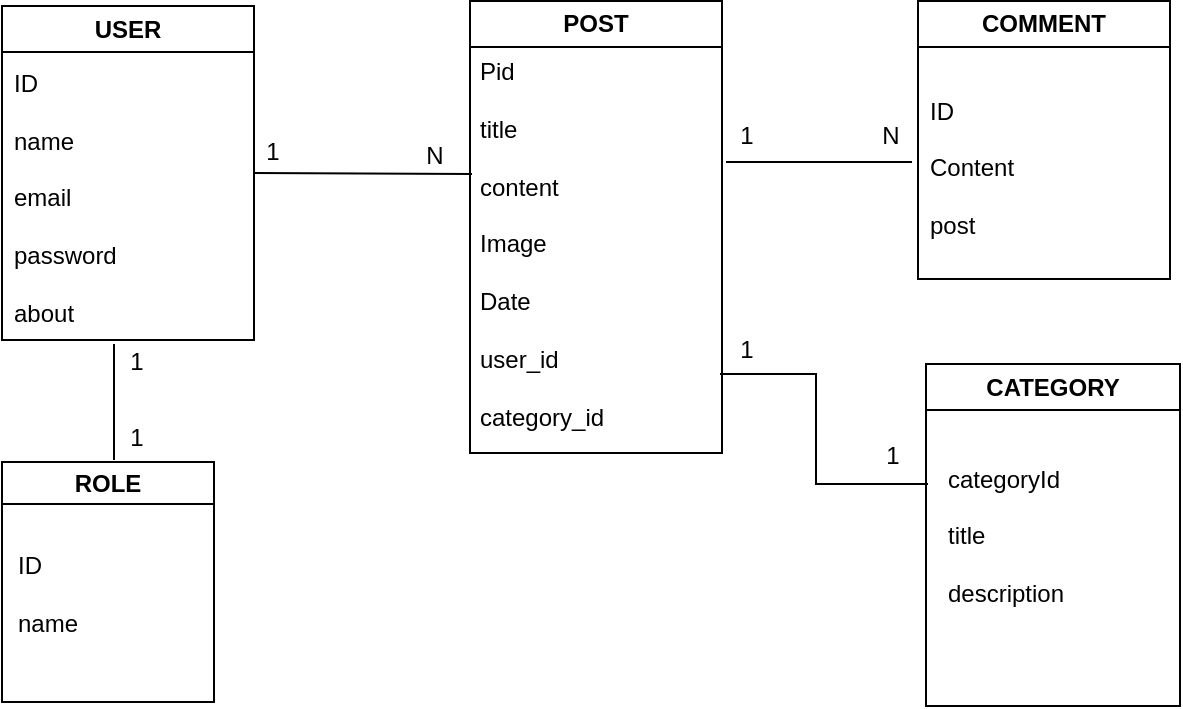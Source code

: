 <mxfile version="21.6.3" type="device">
  <diagram name="Page-1" id="f1OuYjSnACPb_h3K8NDx">
    <mxGraphModel dx="1378" dy="529" grid="0" gridSize="10" guides="1" tooltips="1" connect="1" arrows="1" fold="1" page="0" pageScale="1" pageWidth="1169" pageHeight="827" math="0" shadow="0">
      <root>
        <mxCell id="0" />
        <mxCell id="1" parent="0" />
        <mxCell id="ka6Hc5ll7OHJ95de7-Hj-1" value="USER" style="swimlane;whiteSpace=wrap;html=1;" vertex="1" parent="1">
          <mxGeometry x="-41" y="40" width="126" height="167" as="geometry" />
        </mxCell>
        <mxCell id="ka6Hc5ll7OHJ95de7-Hj-2" value="ID&lt;br&gt;&lt;br&gt;name&lt;br&gt;&lt;br&gt;email&lt;br&gt;&lt;br&gt;password&lt;br&gt;&lt;br&gt;about" style="text;html=1;strokeColor=none;fillColor=none;align=left;verticalAlign=middle;whiteSpace=wrap;rounded=0;" vertex="1" parent="ka6Hc5ll7OHJ95de7-Hj-1">
          <mxGeometry x="4" y="37" width="86" height="118" as="geometry" />
        </mxCell>
        <mxCell id="ka6Hc5ll7OHJ95de7-Hj-3" value="POST" style="swimlane;whiteSpace=wrap;html=1;" vertex="1" parent="1">
          <mxGeometry x="193" y="37.5" width="126" height="226" as="geometry" />
        </mxCell>
        <mxCell id="ka6Hc5ll7OHJ95de7-Hj-4" value="Pid&lt;br&gt;&lt;br&gt;title&lt;br&gt;&lt;br&gt;content&lt;br&gt;&lt;br&gt;Image&lt;br&gt;&lt;br&gt;Date&lt;br&gt;&lt;br&gt;user_id&lt;br&gt;&lt;br&gt;category_id" style="text;html=1;strokeColor=none;fillColor=none;align=left;verticalAlign=middle;whiteSpace=wrap;rounded=0;" vertex="1" parent="ka6Hc5ll7OHJ95de7-Hj-3">
          <mxGeometry x="3" y="27" width="92" height="189" as="geometry" />
        </mxCell>
        <mxCell id="ka6Hc5ll7OHJ95de7-Hj-5" value="COMMENT" style="swimlane;whiteSpace=wrap;html=1;" vertex="1" parent="1">
          <mxGeometry x="417" y="37.5" width="126" height="139" as="geometry" />
        </mxCell>
        <mxCell id="ka6Hc5ll7OHJ95de7-Hj-6" value="ID&lt;br&gt;&lt;br&gt;Content&lt;br&gt;&lt;br&gt;post&lt;br&gt;" style="text;html=1;strokeColor=none;fillColor=none;align=left;verticalAlign=middle;whiteSpace=wrap;rounded=0;" vertex="1" parent="ka6Hc5ll7OHJ95de7-Hj-5">
          <mxGeometry x="4" y="27" width="86" height="112" as="geometry" />
        </mxCell>
        <mxCell id="ka6Hc5ll7OHJ95de7-Hj-7" value="CATEGORY" style="swimlane;whiteSpace=wrap;html=1;" vertex="1" parent="1">
          <mxGeometry x="421" y="219" width="127" height="171" as="geometry" />
        </mxCell>
        <mxCell id="ka6Hc5ll7OHJ95de7-Hj-8" value="categoryId&lt;br&gt;&lt;br&gt;title&lt;br&gt;&lt;br&gt;description" style="text;html=1;strokeColor=none;fillColor=none;align=left;verticalAlign=middle;whiteSpace=wrap;rounded=0;" vertex="1" parent="ka6Hc5ll7OHJ95de7-Hj-7">
          <mxGeometry x="9" y="28" width="77" height="115" as="geometry" />
        </mxCell>
        <mxCell id="ka6Hc5ll7OHJ95de7-Hj-10" value="ROLE" style="swimlane;whiteSpace=wrap;html=1;startSize=21;" vertex="1" parent="1">
          <mxGeometry x="-41" y="268" width="106" height="120" as="geometry" />
        </mxCell>
        <mxCell id="ka6Hc5ll7OHJ95de7-Hj-11" value="ID&lt;br&gt;&lt;br&gt;name" style="text;html=1;strokeColor=none;fillColor=none;align=left;verticalAlign=middle;whiteSpace=wrap;rounded=0;" vertex="1" parent="ka6Hc5ll7OHJ95de7-Hj-10">
          <mxGeometry x="6" y="26" width="70" height="80" as="geometry" />
        </mxCell>
        <mxCell id="ka6Hc5ll7OHJ95de7-Hj-12" value="" style="endArrow=none;html=1;rounded=0;" edge="1" parent="1">
          <mxGeometry width="50" height="50" relative="1" as="geometry">
            <mxPoint x="321" y="118" as="sourcePoint" />
            <mxPoint x="414" y="118" as="targetPoint" />
          </mxGeometry>
        </mxCell>
        <mxCell id="ka6Hc5ll7OHJ95de7-Hj-13" value="" style="endArrow=none;html=1;rounded=0;exitX=1;exitY=0.5;exitDx=0;exitDy=0;" edge="1" parent="1" source="ka6Hc5ll7OHJ95de7-Hj-1">
          <mxGeometry width="50" height="50" relative="1" as="geometry">
            <mxPoint x="207" y="259" as="sourcePoint" />
            <mxPoint x="194" y="124" as="targetPoint" />
          </mxGeometry>
        </mxCell>
        <mxCell id="ka6Hc5ll7OHJ95de7-Hj-14" value="" style="endArrow=none;html=1;rounded=0;" edge="1" parent="1">
          <mxGeometry width="50" height="50" relative="1" as="geometry">
            <mxPoint x="318" y="224" as="sourcePoint" />
            <mxPoint x="422" y="279" as="targetPoint" />
            <Array as="points">
              <mxPoint x="366" y="224" />
              <mxPoint x="366" y="279" />
            </Array>
          </mxGeometry>
        </mxCell>
        <mxCell id="ka6Hc5ll7OHJ95de7-Hj-15" value="1" style="text;html=1;strokeColor=none;fillColor=none;align=center;verticalAlign=middle;whiteSpace=wrap;rounded=0;" vertex="1" parent="1">
          <mxGeometry x="81" y="98" width="27" height="30" as="geometry" />
        </mxCell>
        <mxCell id="ka6Hc5ll7OHJ95de7-Hj-16" value="N" style="text;html=1;strokeColor=none;fillColor=none;align=center;verticalAlign=middle;whiteSpace=wrap;rounded=0;" vertex="1" parent="1">
          <mxGeometry x="162" y="100" width="27" height="30" as="geometry" />
        </mxCell>
        <mxCell id="ka6Hc5ll7OHJ95de7-Hj-18" value="1" style="text;html=1;strokeColor=none;fillColor=none;align=center;verticalAlign=middle;whiteSpace=wrap;rounded=0;" vertex="1" parent="1">
          <mxGeometry x="319" y="92" width="25" height="26" as="geometry" />
        </mxCell>
        <mxCell id="ka6Hc5ll7OHJ95de7-Hj-19" value="N" style="text;html=1;strokeColor=none;fillColor=none;align=center;verticalAlign=middle;whiteSpace=wrap;rounded=0;" vertex="1" parent="1">
          <mxGeometry x="390" y="90" width="27" height="30" as="geometry" />
        </mxCell>
        <mxCell id="ka6Hc5ll7OHJ95de7-Hj-20" value="1" style="text;html=1;strokeColor=none;fillColor=none;align=center;verticalAlign=middle;whiteSpace=wrap;rounded=0;" vertex="1" parent="1">
          <mxGeometry x="319" y="199" width="25" height="26" as="geometry" />
        </mxCell>
        <mxCell id="ka6Hc5ll7OHJ95de7-Hj-21" value="1" style="text;html=1;strokeColor=none;fillColor=none;align=center;verticalAlign=middle;whiteSpace=wrap;rounded=0;" vertex="1" parent="1">
          <mxGeometry x="392" y="252" width="25" height="26" as="geometry" />
        </mxCell>
        <mxCell id="ka6Hc5ll7OHJ95de7-Hj-22" value="" style="endArrow=none;html=1;rounded=0;" edge="1" parent="1">
          <mxGeometry width="50" height="50" relative="1" as="geometry">
            <mxPoint x="15" y="209" as="sourcePoint" />
            <mxPoint x="15" y="267" as="targetPoint" />
          </mxGeometry>
        </mxCell>
        <mxCell id="ka6Hc5ll7OHJ95de7-Hj-23" value="1" style="text;html=1;strokeColor=none;fillColor=none;align=center;verticalAlign=middle;whiteSpace=wrap;rounded=0;" vertex="1" parent="1">
          <mxGeometry x="11" y="207" width="31" height="22" as="geometry" />
        </mxCell>
        <mxCell id="ka6Hc5ll7OHJ95de7-Hj-24" value="1" style="text;html=1;strokeColor=none;fillColor=none;align=center;verticalAlign=middle;whiteSpace=wrap;rounded=0;" vertex="1" parent="1">
          <mxGeometry x="16" y="244" width="21" height="24" as="geometry" />
        </mxCell>
      </root>
    </mxGraphModel>
  </diagram>
</mxfile>
